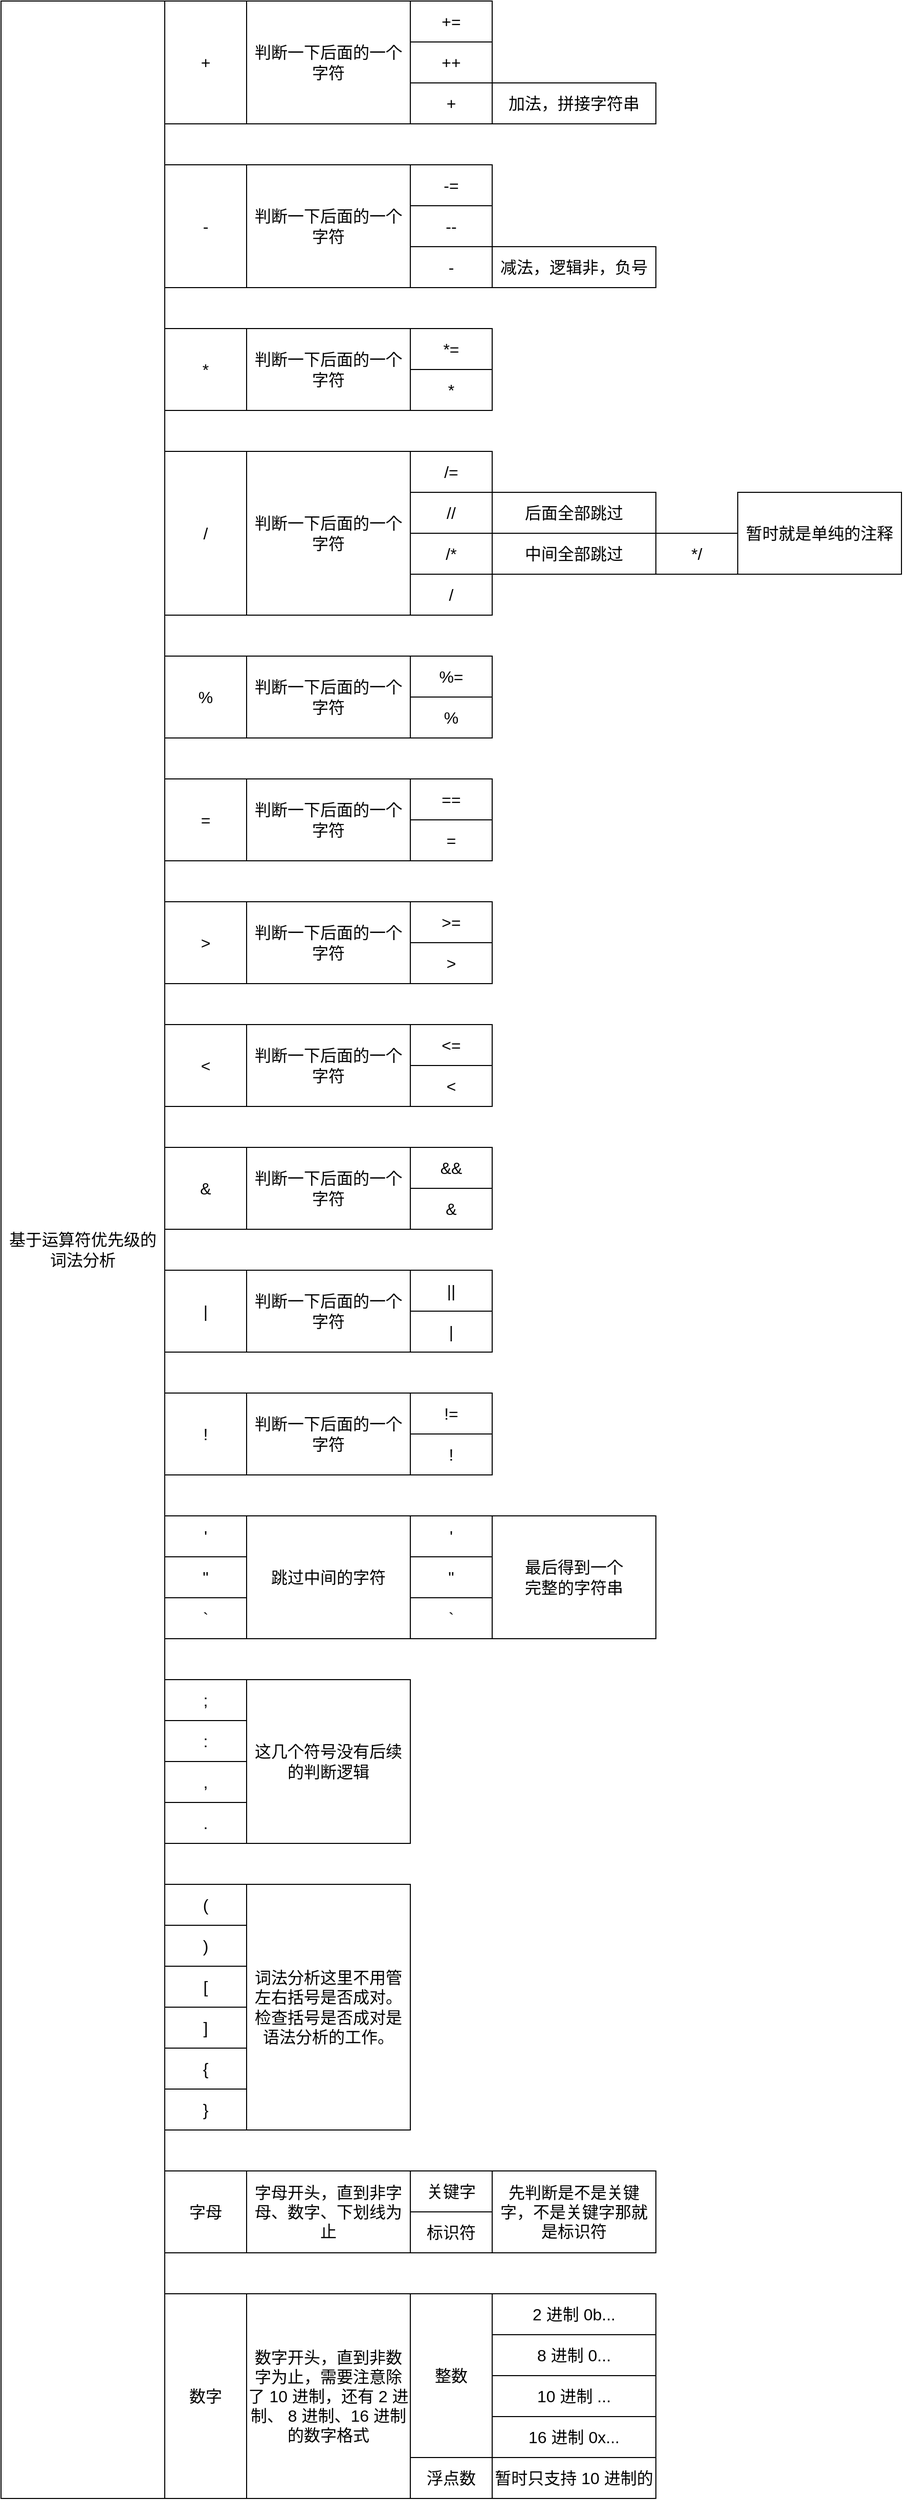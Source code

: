 <mxfile version="17.4.2" type="device"><diagram id="JvQZjEMeZRY9UO6i-GPT" name="第 1 页"><mxGraphModel dx="711" dy="806" grid="1" gridSize="10" guides="0" tooltips="1" connect="1" arrows="0" fold="1" page="1" pageScale="1" pageWidth="827" pageHeight="1169" math="0" shadow="0"><root><mxCell id="0"/><mxCell id="1" parent="0"/><mxCell id="UC5EXunM9moaX-JNXxhI-1" value="基于运算符优先级的词法分析" style="rounded=0;whiteSpace=wrap;html=1;fillColor=none;fontSize=16;" vertex="1" parent="1"><mxGeometry x="40" y="40" width="160" height="2440" as="geometry"/></mxCell><mxCell id="UC5EXunM9moaX-JNXxhI-2" value="+" style="rounded=0;whiteSpace=wrap;html=1;fillColor=none;strokeColor=default;fontSize=16;" vertex="1" parent="1"><mxGeometry x="200" y="40" width="80" height="120" as="geometry"/></mxCell><mxCell id="UC5EXunM9moaX-JNXxhI-3" value="+=" style="rounded=0;whiteSpace=wrap;html=1;fillColor=none;strokeColor=default;fontSize=16;" vertex="1" parent="1"><mxGeometry x="440" y="40" width="80" height="40" as="geometry"/></mxCell><mxCell id="UC5EXunM9moaX-JNXxhI-4" value="++" style="rounded=0;whiteSpace=wrap;html=1;fillColor=none;strokeColor=default;fontSize=16;" vertex="1" parent="1"><mxGeometry x="440" y="80" width="80" height="40" as="geometry"/></mxCell><mxCell id="UC5EXunM9moaX-JNXxhI-6" value="-" style="rounded=0;whiteSpace=wrap;html=1;fillColor=none;strokeColor=default;fontSize=16;" vertex="1" parent="1"><mxGeometry x="200" y="200" width="80" height="120" as="geometry"/></mxCell><mxCell id="UC5EXunM9moaX-JNXxhI-7" value="-=" style="rounded=0;whiteSpace=wrap;html=1;fillColor=none;strokeColor=default;fontSize=16;" vertex="1" parent="1"><mxGeometry x="440" y="200" width="80" height="40" as="geometry"/></mxCell><mxCell id="UC5EXunM9moaX-JNXxhI-8" value="--" style="rounded=0;whiteSpace=wrap;html=1;fillColor=none;strokeColor=default;fontSize=16;" vertex="1" parent="1"><mxGeometry x="440" y="240" width="80" height="40" as="geometry"/></mxCell><mxCell id="UC5EXunM9moaX-JNXxhI-9" value="*" style="rounded=0;whiteSpace=wrap;html=1;fillColor=none;strokeColor=default;fontSize=16;" vertex="1" parent="1"><mxGeometry x="200" y="360" width="80" height="80" as="geometry"/></mxCell><mxCell id="UC5EXunM9moaX-JNXxhI-10" value="*=" style="rounded=0;whiteSpace=wrap;html=1;fillColor=none;strokeColor=default;fontSize=16;" vertex="1" parent="1"><mxGeometry x="440" y="360" width="80" height="40" as="geometry"/></mxCell><mxCell id="UC5EXunM9moaX-JNXxhI-11" value="/" style="rounded=0;whiteSpace=wrap;html=1;fillColor=none;strokeColor=default;fontSize=16;" vertex="1" parent="1"><mxGeometry x="200" y="480" width="80" height="160" as="geometry"/></mxCell><mxCell id="UC5EXunM9moaX-JNXxhI-12" value="/=" style="rounded=0;whiteSpace=wrap;html=1;fillColor=none;strokeColor=default;fontSize=16;" vertex="1" parent="1"><mxGeometry x="440" y="480" width="80" height="40" as="geometry"/></mxCell><mxCell id="UC5EXunM9moaX-JNXxhI-13" value="//" style="rounded=0;whiteSpace=wrap;html=1;fillColor=none;strokeColor=default;fontSize=16;" vertex="1" parent="1"><mxGeometry x="440" y="520" width="80" height="40" as="geometry"/></mxCell><mxCell id="UC5EXunM9moaX-JNXxhI-14" value="/*" style="rounded=0;whiteSpace=wrap;html=1;fillColor=none;strokeColor=default;fontSize=16;" vertex="1" parent="1"><mxGeometry x="440" y="560" width="80" height="40" as="geometry"/></mxCell><mxCell id="UC5EXunM9moaX-JNXxhI-28" value="*/" style="rounded=0;whiteSpace=wrap;html=1;fillColor=none;strokeColor=default;fontSize=16;" vertex="1" parent="1"><mxGeometry x="680" y="560" width="80" height="40" as="geometry"/></mxCell><mxCell id="UC5EXunM9moaX-JNXxhI-30" value="+" style="rounded=0;whiteSpace=wrap;html=1;fillColor=none;strokeColor=default;fontSize=16;" vertex="1" parent="1"><mxGeometry x="440" y="120" width="80" height="40" as="geometry"/></mxCell><mxCell id="UC5EXunM9moaX-JNXxhI-32" value="-" style="rounded=0;whiteSpace=wrap;html=1;fillColor=none;strokeColor=default;fontSize=16;" vertex="1" parent="1"><mxGeometry x="440" y="280" width="80" height="40" as="geometry"/></mxCell><mxCell id="UC5EXunM9moaX-JNXxhI-34" value="*" style="rounded=0;whiteSpace=wrap;html=1;fillColor=none;strokeColor=default;fontSize=16;" vertex="1" parent="1"><mxGeometry x="440" y="400" width="80" height="40" as="geometry"/></mxCell><mxCell id="UC5EXunM9moaX-JNXxhI-36" value="/" style="rounded=0;whiteSpace=wrap;html=1;fillColor=none;strokeColor=default;fontSize=16;" vertex="1" parent="1"><mxGeometry x="440" y="600" width="80" height="40" as="geometry"/></mxCell><mxCell id="UC5EXunM9moaX-JNXxhI-39" value="%" style="rounded=0;whiteSpace=wrap;html=1;fillColor=none;strokeColor=default;fontSize=16;" vertex="1" parent="1"><mxGeometry x="200" y="680" width="80" height="80" as="geometry"/></mxCell><mxCell id="UC5EXunM9moaX-JNXxhI-40" value="%" style="rounded=0;whiteSpace=wrap;html=1;fillColor=none;strokeColor=default;fontSize=16;" vertex="1" parent="1"><mxGeometry x="440" y="720" width="80" height="40" as="geometry"/></mxCell><mxCell id="UC5EXunM9moaX-JNXxhI-41" value="%=" style="rounded=0;whiteSpace=wrap;html=1;fillColor=none;strokeColor=default;fontSize=16;" vertex="1" parent="1"><mxGeometry x="440" y="680" width="80" height="40" as="geometry"/></mxCell><mxCell id="UC5EXunM9moaX-JNXxhI-44" value="=" style="rounded=0;whiteSpace=wrap;html=1;fillColor=none;strokeColor=default;fontSize=16;" vertex="1" parent="1"><mxGeometry x="200" y="800" width="80" height="80" as="geometry"/></mxCell><mxCell id="UC5EXunM9moaX-JNXxhI-45" value="==" style="rounded=0;whiteSpace=wrap;html=1;fillColor=none;strokeColor=default;fontSize=16;" vertex="1" parent="1"><mxGeometry x="440" y="800" width="80" height="40" as="geometry"/></mxCell><mxCell id="UC5EXunM9moaX-JNXxhI-46" value="=" style="rounded=0;whiteSpace=wrap;html=1;fillColor=none;strokeColor=default;fontSize=16;" vertex="1" parent="1"><mxGeometry x="440" y="840" width="80" height="40" as="geometry"/></mxCell><mxCell id="UC5EXunM9moaX-JNXxhI-49" value="&amp;gt;" style="rounded=0;whiteSpace=wrap;html=1;fillColor=none;strokeColor=default;fontSize=16;" vertex="1" parent="1"><mxGeometry x="200" y="920" width="80" height="80" as="geometry"/></mxCell><mxCell id="UC5EXunM9moaX-JNXxhI-50" value="&amp;gt;=" style="rounded=0;whiteSpace=wrap;html=1;fillColor=none;strokeColor=default;fontSize=16;" vertex="1" parent="1"><mxGeometry x="440" y="920" width="80" height="40" as="geometry"/></mxCell><mxCell id="UC5EXunM9moaX-JNXxhI-51" value="&amp;gt;" style="rounded=0;whiteSpace=wrap;html=1;fillColor=none;strokeColor=default;fontSize=16;" vertex="1" parent="1"><mxGeometry x="440" y="960" width="80" height="40" as="geometry"/></mxCell><mxCell id="UC5EXunM9moaX-JNXxhI-54" value="&amp;lt;" style="rounded=0;whiteSpace=wrap;html=1;fillColor=none;strokeColor=default;fontSize=16;" vertex="1" parent="1"><mxGeometry x="200" y="1040" width="80" height="80" as="geometry"/></mxCell><mxCell id="UC5EXunM9moaX-JNXxhI-55" value="&amp;lt;=" style="rounded=0;whiteSpace=wrap;html=1;fillColor=none;strokeColor=default;fontSize=16;" vertex="1" parent="1"><mxGeometry x="440" y="1040" width="80" height="40" as="geometry"/></mxCell><mxCell id="UC5EXunM9moaX-JNXxhI-56" value="&amp;lt;" style="rounded=0;whiteSpace=wrap;html=1;fillColor=none;strokeColor=default;fontSize=16;" vertex="1" parent="1"><mxGeometry x="440" y="1080" width="80" height="40" as="geometry"/></mxCell><mxCell id="UC5EXunM9moaX-JNXxhI-59" value="&amp;amp;" style="rounded=0;whiteSpace=wrap;html=1;fillColor=none;strokeColor=default;fontSize=16;" vertex="1" parent="1"><mxGeometry x="200" y="1160" width="80" height="80" as="geometry"/></mxCell><mxCell id="UC5EXunM9moaX-JNXxhI-60" value="&amp;amp;&amp;amp;" style="rounded=0;whiteSpace=wrap;html=1;fillColor=none;strokeColor=default;fontSize=16;" vertex="1" parent="1"><mxGeometry x="440" y="1160" width="80" height="40" as="geometry"/></mxCell><mxCell id="UC5EXunM9moaX-JNXxhI-61" value="&amp;amp;" style="rounded=0;whiteSpace=wrap;html=1;fillColor=none;strokeColor=default;fontSize=16;" vertex="1" parent="1"><mxGeometry x="440" y="1200" width="80" height="40" as="geometry"/></mxCell><mxCell id="UC5EXunM9moaX-JNXxhI-64" value="|" style="rounded=0;whiteSpace=wrap;html=1;fillColor=none;strokeColor=default;fontSize=16;" vertex="1" parent="1"><mxGeometry x="200" y="1280" width="80" height="80" as="geometry"/></mxCell><mxCell id="UC5EXunM9moaX-JNXxhI-65" value="||" style="rounded=0;whiteSpace=wrap;html=1;fillColor=none;strokeColor=default;fontSize=16;" vertex="1" parent="1"><mxGeometry x="440" y="1280" width="80" height="40" as="geometry"/></mxCell><mxCell id="UC5EXunM9moaX-JNXxhI-66" value="|" style="rounded=0;whiteSpace=wrap;html=1;fillColor=none;strokeColor=default;fontSize=16;" vertex="1" parent="1"><mxGeometry x="440" y="1320" width="80" height="40" as="geometry"/></mxCell><mxCell id="UC5EXunM9moaX-JNXxhI-69" value="!" style="rounded=0;whiteSpace=wrap;html=1;fillColor=none;strokeColor=default;fontSize=16;" vertex="1" parent="1"><mxGeometry x="200" y="1400" width="80" height="80" as="geometry"/></mxCell><mxCell id="UC5EXunM9moaX-JNXxhI-70" value="!=" style="rounded=0;whiteSpace=wrap;html=1;fillColor=none;strokeColor=default;fontSize=16;" vertex="1" parent="1"><mxGeometry x="440" y="1400" width="80" height="40" as="geometry"/></mxCell><mxCell id="UC5EXunM9moaX-JNXxhI-71" value="!" style="rounded=0;whiteSpace=wrap;html=1;fillColor=none;strokeColor=default;fontSize=16;" vertex="1" parent="1"><mxGeometry x="440" y="1440" width="80" height="40" as="geometry"/></mxCell><mxCell id="UC5EXunM9moaX-JNXxhI-74" value="'" style="rounded=0;whiteSpace=wrap;html=1;fillColor=none;strokeColor=default;fontSize=16;" vertex="1" parent="1"><mxGeometry x="200" y="1520" width="80" height="40" as="geometry"/></mxCell><mxCell id="UC5EXunM9moaX-JNXxhI-75" value="'" style="rounded=0;whiteSpace=wrap;html=1;fillColor=none;strokeColor=default;fontSize=16;" vertex="1" parent="1"><mxGeometry x="440" y="1520" width="80" height="40" as="geometry"/></mxCell><mxCell id="UC5EXunM9moaX-JNXxhI-79" value="`" style="rounded=0;whiteSpace=wrap;html=1;fillColor=none;strokeColor=default;fontSize=16;" vertex="1" parent="1"><mxGeometry x="200" y="1600" width="80" height="40" as="geometry"/></mxCell><mxCell id="UC5EXunM9moaX-JNXxhI-80" value="`" style="rounded=0;whiteSpace=wrap;html=1;fillColor=none;strokeColor=default;fontSize=16;" vertex="1" parent="1"><mxGeometry x="440" y="1600" width="80" height="40" as="geometry"/></mxCell><mxCell id="UC5EXunM9moaX-JNXxhI-82" value=";" style="rounded=0;whiteSpace=wrap;html=1;fillColor=none;strokeColor=default;fontSize=16;" vertex="1" parent="1"><mxGeometry x="200" y="1680" width="80" height="40" as="geometry"/></mxCell><mxCell id="UC5EXunM9moaX-JNXxhI-83" value="&quot;" style="rounded=0;whiteSpace=wrap;html=1;fillColor=none;strokeColor=default;fontSize=16;" vertex="1" parent="1"><mxGeometry x="200" y="1560" width="80" height="40" as="geometry"/></mxCell><mxCell id="UC5EXunM9moaX-JNXxhI-84" value="&quot;" style="rounded=0;whiteSpace=wrap;html=1;fillColor=none;strokeColor=default;fontSize=16;" vertex="1" parent="1"><mxGeometry x="440" y="1560" width="80" height="40" as="geometry"/></mxCell><mxCell id="UC5EXunM9moaX-JNXxhI-86" value=":" style="rounded=0;whiteSpace=wrap;html=1;fillColor=none;strokeColor=default;fontSize=16;" vertex="1" parent="1"><mxGeometry x="200" y="1720" width="80" height="40" as="geometry"/></mxCell><mxCell id="UC5EXunM9moaX-JNXxhI-87" value="," style="rounded=0;whiteSpace=wrap;html=1;fillColor=none;strokeColor=default;fontSize=16;" vertex="1" parent="1"><mxGeometry x="200" y="1760" width="80" height="40" as="geometry"/></mxCell><mxCell id="UC5EXunM9moaX-JNXxhI-88" value="." style="rounded=0;whiteSpace=wrap;html=1;fillColor=none;strokeColor=default;fontSize=16;" vertex="1" parent="1"><mxGeometry x="200" y="1800" width="80" height="40" as="geometry"/></mxCell><mxCell id="UC5EXunM9moaX-JNXxhI-89" value="(" style="rounded=0;whiteSpace=wrap;html=1;fillColor=none;strokeColor=default;fontSize=16;" vertex="1" parent="1"><mxGeometry x="200" y="1880" width="80" height="40" as="geometry"/></mxCell><mxCell id="UC5EXunM9moaX-JNXxhI-90" value=")" style="rounded=0;whiteSpace=wrap;html=1;fillColor=none;strokeColor=default;fontSize=16;" vertex="1" parent="1"><mxGeometry x="200" y="1920" width="80" height="40" as="geometry"/></mxCell><mxCell id="UC5EXunM9moaX-JNXxhI-91" value="[" style="rounded=0;whiteSpace=wrap;html=1;fillColor=none;strokeColor=default;fontSize=16;" vertex="1" parent="1"><mxGeometry x="200" y="1960" width="80" height="40" as="geometry"/></mxCell><mxCell id="UC5EXunM9moaX-JNXxhI-92" value="]" style="rounded=0;whiteSpace=wrap;html=1;fillColor=none;strokeColor=default;fontSize=16;" vertex="1" parent="1"><mxGeometry x="200" y="2000" width="80" height="40" as="geometry"/></mxCell><mxCell id="UC5EXunM9moaX-JNXxhI-93" value="{" style="rounded=0;whiteSpace=wrap;html=1;fillColor=none;strokeColor=default;fontSize=16;" vertex="1" parent="1"><mxGeometry x="200" y="2040" width="80" height="40" as="geometry"/></mxCell><mxCell id="UC5EXunM9moaX-JNXxhI-94" value="}" style="rounded=0;whiteSpace=wrap;html=1;fillColor=none;strokeColor=default;fontSize=16;" vertex="1" parent="1"><mxGeometry x="200" y="2080" width="80" height="40" as="geometry"/></mxCell><mxCell id="UC5EXunM9moaX-JNXxhI-95" value="字母" style="rounded=0;whiteSpace=wrap;html=1;fillColor=none;strokeColor=default;fontSize=16;" vertex="1" parent="1"><mxGeometry x="200" y="2160" width="80" height="80" as="geometry"/></mxCell><mxCell id="UC5EXunM9moaX-JNXxhI-96" value="数字" style="rounded=0;whiteSpace=wrap;html=1;fillColor=none;strokeColor=default;fontSize=16;" vertex="1" parent="1"><mxGeometry x="200" y="2280" width="80" height="200" as="geometry"/></mxCell><mxCell id="UC5EXunM9moaX-JNXxhI-97" value="标识符" style="rounded=0;whiteSpace=wrap;html=1;fillColor=none;strokeColor=default;fontSize=16;" vertex="1" parent="1"><mxGeometry x="440" y="2200" width="80" height="40" as="geometry"/></mxCell><mxCell id="UC5EXunM9moaX-JNXxhI-98" value="关键字" style="rounded=0;whiteSpace=wrap;html=1;fillColor=none;strokeColor=default;fontSize=16;" vertex="1" parent="1"><mxGeometry x="440" y="2160" width="80" height="40" as="geometry"/></mxCell><mxCell id="UC5EXunM9moaX-JNXxhI-100" value="整数" style="rounded=0;whiteSpace=wrap;html=1;fillColor=none;strokeColor=default;fontSize=16;" vertex="1" parent="1"><mxGeometry x="440" y="2280" width="80" height="160" as="geometry"/></mxCell><mxCell id="UC5EXunM9moaX-JNXxhI-101" value="浮点数" style="rounded=0;whiteSpace=wrap;html=1;fillColor=none;strokeColor=default;fontSize=16;" vertex="1" parent="1"><mxGeometry x="440" y="2440" width="80" height="40" as="geometry"/></mxCell><mxCell id="UC5EXunM9moaX-JNXxhI-103" style="edgeStyle=orthogonalEdgeStyle;rounded=0;orthogonalLoop=1;jettySize=auto;html=1;exitX=0.5;exitY=1;exitDx=0;exitDy=0;fontSize=16;" edge="1" parent="1" source="UC5EXunM9moaX-JNXxhI-97" target="UC5EXunM9moaX-JNXxhI-97"><mxGeometry relative="1" as="geometry"/></mxCell><mxCell id="UC5EXunM9moaX-JNXxhI-107" value="&lt;span&gt;中间全部跳过&lt;/span&gt;" style="rounded=0;whiteSpace=wrap;html=1;fillColor=none;strokeColor=default;fontSize=16;" vertex="1" parent="1"><mxGeometry x="520" y="560" width="160" height="40" as="geometry"/></mxCell><mxCell id="UC5EXunM9moaX-JNXxhI-108" value="&lt;span&gt;后面全部跳过&lt;/span&gt;" style="rounded=0;whiteSpace=wrap;html=1;fillColor=none;strokeColor=default;fontSize=16;" vertex="1" parent="1"><mxGeometry x="520" y="520" width="160" height="40" as="geometry"/></mxCell><mxCell id="UC5EXunM9moaX-JNXxhI-112" value="跳过&lt;span&gt;中间的字符&lt;/span&gt;" style="rounded=0;whiteSpace=wrap;html=1;fillColor=none;strokeColor=default;fontSize=16;" vertex="1" parent="1"><mxGeometry x="280" y="1520" width="160" height="120" as="geometry"/></mxCell><mxCell id="UC5EXunM9moaX-JNXxhI-113" value="&lt;span&gt;最后得到一个&lt;br&gt;完整的字符串&lt;/span&gt;" style="rounded=0;whiteSpace=wrap;html=1;fillColor=none;strokeColor=default;fontSize=16;" vertex="1" parent="1"><mxGeometry x="520" y="1520" width="160" height="120" as="geometry"/></mxCell><mxCell id="UC5EXunM9moaX-JNXxhI-114" value="词法分析这里不用管左右括号是否成对。检查括号是否成对是语法分析的工作。" style="rounded=0;whiteSpace=wrap;html=1;fillColor=none;strokeColor=default;fontSize=16;" vertex="1" parent="1"><mxGeometry x="280" y="1880" width="160" height="240" as="geometry"/></mxCell><mxCell id="UC5EXunM9moaX-JNXxhI-115" value="&lt;span&gt;暂时&lt;/span&gt;就是单纯的注释&lt;span&gt;&lt;br&gt;&lt;/span&gt;" style="rounded=0;whiteSpace=wrap;html=1;fillColor=none;strokeColor=default;fontSize=16;" vertex="1" parent="1"><mxGeometry x="760" y="520" width="160" height="80" as="geometry"/></mxCell><mxCell id="UC5EXunM9moaX-JNXxhI-116" value="字母开头，直到非字母、数字、下划线为止" style="rounded=0;whiteSpace=wrap;html=1;fillColor=none;strokeColor=default;fontSize=16;" vertex="1" parent="1"><mxGeometry x="280" y="2160" width="160" height="80" as="geometry"/></mxCell><mxCell id="UC5EXunM9moaX-JNXxhI-117" value="数字开头，直到非数字为止，需要注意除了 10 进制，还有 2 进制、 8 进制、16 进制的数字格式" style="rounded=0;whiteSpace=wrap;html=1;fillColor=none;strokeColor=default;fontSize=16;" vertex="1" parent="1"><mxGeometry x="280" y="2280" width="160" height="200" as="geometry"/></mxCell><mxCell id="UC5EXunM9moaX-JNXxhI-118" value="2 进制 0b..." style="rounded=0;whiteSpace=wrap;html=1;fillColor=none;strokeColor=default;fontSize=16;" vertex="1" parent="1"><mxGeometry x="520" y="2280" width="160" height="40" as="geometry"/></mxCell><mxCell id="UC5EXunM9moaX-JNXxhI-119" value="8 进制 0..." style="rounded=0;whiteSpace=wrap;html=1;fillColor=none;strokeColor=default;fontSize=16;" vertex="1" parent="1"><mxGeometry x="520" y="2320" width="160" height="40" as="geometry"/></mxCell><mxCell id="UC5EXunM9moaX-JNXxhI-120" value="16 进制 0x..." style="rounded=0;whiteSpace=wrap;html=1;fillColor=none;strokeColor=default;fontSize=16;" vertex="1" parent="1"><mxGeometry x="520" y="2400" width="160" height="40" as="geometry"/></mxCell><mxCell id="UC5EXunM9moaX-JNXxhI-121" value="10 进制 ..." style="rounded=0;whiteSpace=wrap;html=1;fillColor=none;strokeColor=default;fontSize=16;" vertex="1" parent="1"><mxGeometry x="520" y="2360" width="160" height="40" as="geometry"/></mxCell><mxCell id="UC5EXunM9moaX-JNXxhI-122" value="暂时只支持 10 进制的" style="rounded=0;whiteSpace=wrap;html=1;fillColor=none;strokeColor=default;fontSize=16;" vertex="1" parent="1"><mxGeometry x="520" y="2440" width="160" height="40" as="geometry"/></mxCell><mxCell id="UC5EXunM9moaX-JNXxhI-123" value="先判断是不是关键字，不是关键字那就是标识符" style="rounded=0;whiteSpace=wrap;html=1;fillColor=none;strokeColor=default;fontSize=16;" vertex="1" parent="1"><mxGeometry x="520" y="2160" width="160" height="80" as="geometry"/></mxCell><mxCell id="UC5EXunM9moaX-JNXxhI-124" value="判断一下后面的一个字符" style="rounded=0;whiteSpace=wrap;html=1;fillColor=none;strokeColor=default;fontSize=16;" vertex="1" parent="1"><mxGeometry x="280" y="40" width="160" height="120" as="geometry"/></mxCell><mxCell id="UC5EXunM9moaX-JNXxhI-125" value="判断一下后面的一个字符" style="rounded=0;whiteSpace=wrap;html=1;fillColor=none;strokeColor=default;fontSize=16;" vertex="1" parent="1"><mxGeometry x="280" y="200" width="160" height="120" as="geometry"/></mxCell><mxCell id="UC5EXunM9moaX-JNXxhI-126" value="判断一下后面的一个字符" style="rounded=0;whiteSpace=wrap;html=1;fillColor=none;strokeColor=default;fontSize=16;" vertex="1" parent="1"><mxGeometry x="280" y="360" width="160" height="80" as="geometry"/></mxCell><mxCell id="UC5EXunM9moaX-JNXxhI-127" value="判断一下后面的一个字符" style="rounded=0;whiteSpace=wrap;html=1;fillColor=none;strokeColor=default;fontSize=16;" vertex="1" parent="1"><mxGeometry x="280" y="480" width="160" height="160" as="geometry"/></mxCell><mxCell id="UC5EXunM9moaX-JNXxhI-128" value="判断一下后面的一个字符" style="rounded=0;whiteSpace=wrap;html=1;fillColor=none;strokeColor=default;fontSize=16;" vertex="1" parent="1"><mxGeometry x="280" y="680" width="160" height="80" as="geometry"/></mxCell><mxCell id="UC5EXunM9moaX-JNXxhI-129" value="判断一下后面的一个字符" style="rounded=0;whiteSpace=wrap;html=1;fillColor=none;strokeColor=default;fontSize=16;" vertex="1" parent="1"><mxGeometry x="280" y="800" width="160" height="80" as="geometry"/></mxCell><mxCell id="UC5EXunM9moaX-JNXxhI-130" value="判断一下后面的一个字符" style="rounded=0;whiteSpace=wrap;html=1;fillColor=none;strokeColor=default;fontSize=16;" vertex="1" parent="1"><mxGeometry x="280" y="920" width="160" height="80" as="geometry"/></mxCell><mxCell id="UC5EXunM9moaX-JNXxhI-131" value="判断一下后面的一个字符" style="rounded=0;whiteSpace=wrap;html=1;fillColor=none;strokeColor=default;fontSize=16;" vertex="1" parent="1"><mxGeometry x="280" y="1040" width="160" height="80" as="geometry"/></mxCell><mxCell id="UC5EXunM9moaX-JNXxhI-132" value="判断一下后面的一个字符" style="rounded=0;whiteSpace=wrap;html=1;fillColor=none;strokeColor=default;fontSize=16;" vertex="1" parent="1"><mxGeometry x="280" y="1160" width="160" height="80" as="geometry"/></mxCell><mxCell id="UC5EXunM9moaX-JNXxhI-133" value="判断一下后面的一个字符" style="rounded=0;whiteSpace=wrap;html=1;fillColor=none;strokeColor=default;fontSize=16;" vertex="1" parent="1"><mxGeometry x="280" y="1280" width="160" height="80" as="geometry"/></mxCell><mxCell id="UC5EXunM9moaX-JNXxhI-134" value="判断一下后面的一个字符" style="rounded=0;whiteSpace=wrap;html=1;fillColor=none;strokeColor=default;fontSize=16;" vertex="1" parent="1"><mxGeometry x="280" y="1400" width="160" height="80" as="geometry"/></mxCell><mxCell id="UC5EXunM9moaX-JNXxhI-135" value="这几个符号没有后续的判断逻辑" style="rounded=0;whiteSpace=wrap;html=1;fillColor=none;strokeColor=default;fontSize=16;" vertex="1" parent="1"><mxGeometry x="280" y="1680" width="160" height="160" as="geometry"/></mxCell><mxCell id="UC5EXunM9moaX-JNXxhI-136" value="减法，逻辑非，负号" style="rounded=0;whiteSpace=wrap;html=1;fillColor=none;strokeColor=default;fontSize=16;" vertex="1" parent="1"><mxGeometry x="520" y="280" width="160" height="40" as="geometry"/></mxCell><mxCell id="UC5EXunM9moaX-JNXxhI-137" value="加法，拼接字符串" style="rounded=0;whiteSpace=wrap;html=1;fillColor=none;strokeColor=default;fontSize=16;" vertex="1" parent="1"><mxGeometry x="520" y="120" width="160" height="40" as="geometry"/></mxCell></root></mxGraphModel></diagram></mxfile>